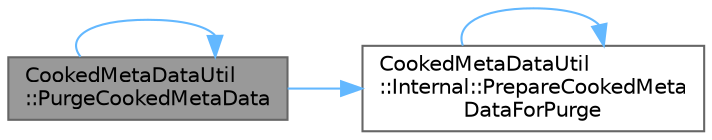 digraph "CookedMetaDataUtil::PurgeCookedMetaData"
{
 // INTERACTIVE_SVG=YES
 // LATEX_PDF_SIZE
  bgcolor="transparent";
  edge [fontname=Helvetica,fontsize=10,labelfontname=Helvetica,labelfontsize=10];
  node [fontname=Helvetica,fontsize=10,shape=box,height=0.2,width=0.4];
  rankdir="LR";
  Node1 [id="Node000001",label="CookedMetaDataUtil\l::PurgeCookedMetaData",height=0.2,width=0.4,color="gray40", fillcolor="grey60", style="filled", fontcolor="black",tooltip=" "];
  Node1 -> Node2 [id="edge1_Node000001_Node000002",color="steelblue1",style="solid",tooltip=" "];
  Node2 [id="Node000002",label="CookedMetaDataUtil\l::Internal::PrepareCookedMeta\lDataForPurge",height=0.2,width=0.4,color="grey40", fillcolor="white", style="filled",URL="$d7/d28/namespaceCookedMetaDataUtil_1_1Internal.html#aef2233f9ee7b3b441a340d0d863b84ac",tooltip=" "];
  Node2 -> Node2 [id="edge2_Node000002_Node000002",color="steelblue1",style="solid",tooltip=" "];
  Node1 -> Node1 [id="edge3_Node000001_Node000001",color="steelblue1",style="solid",tooltip=" "];
}
